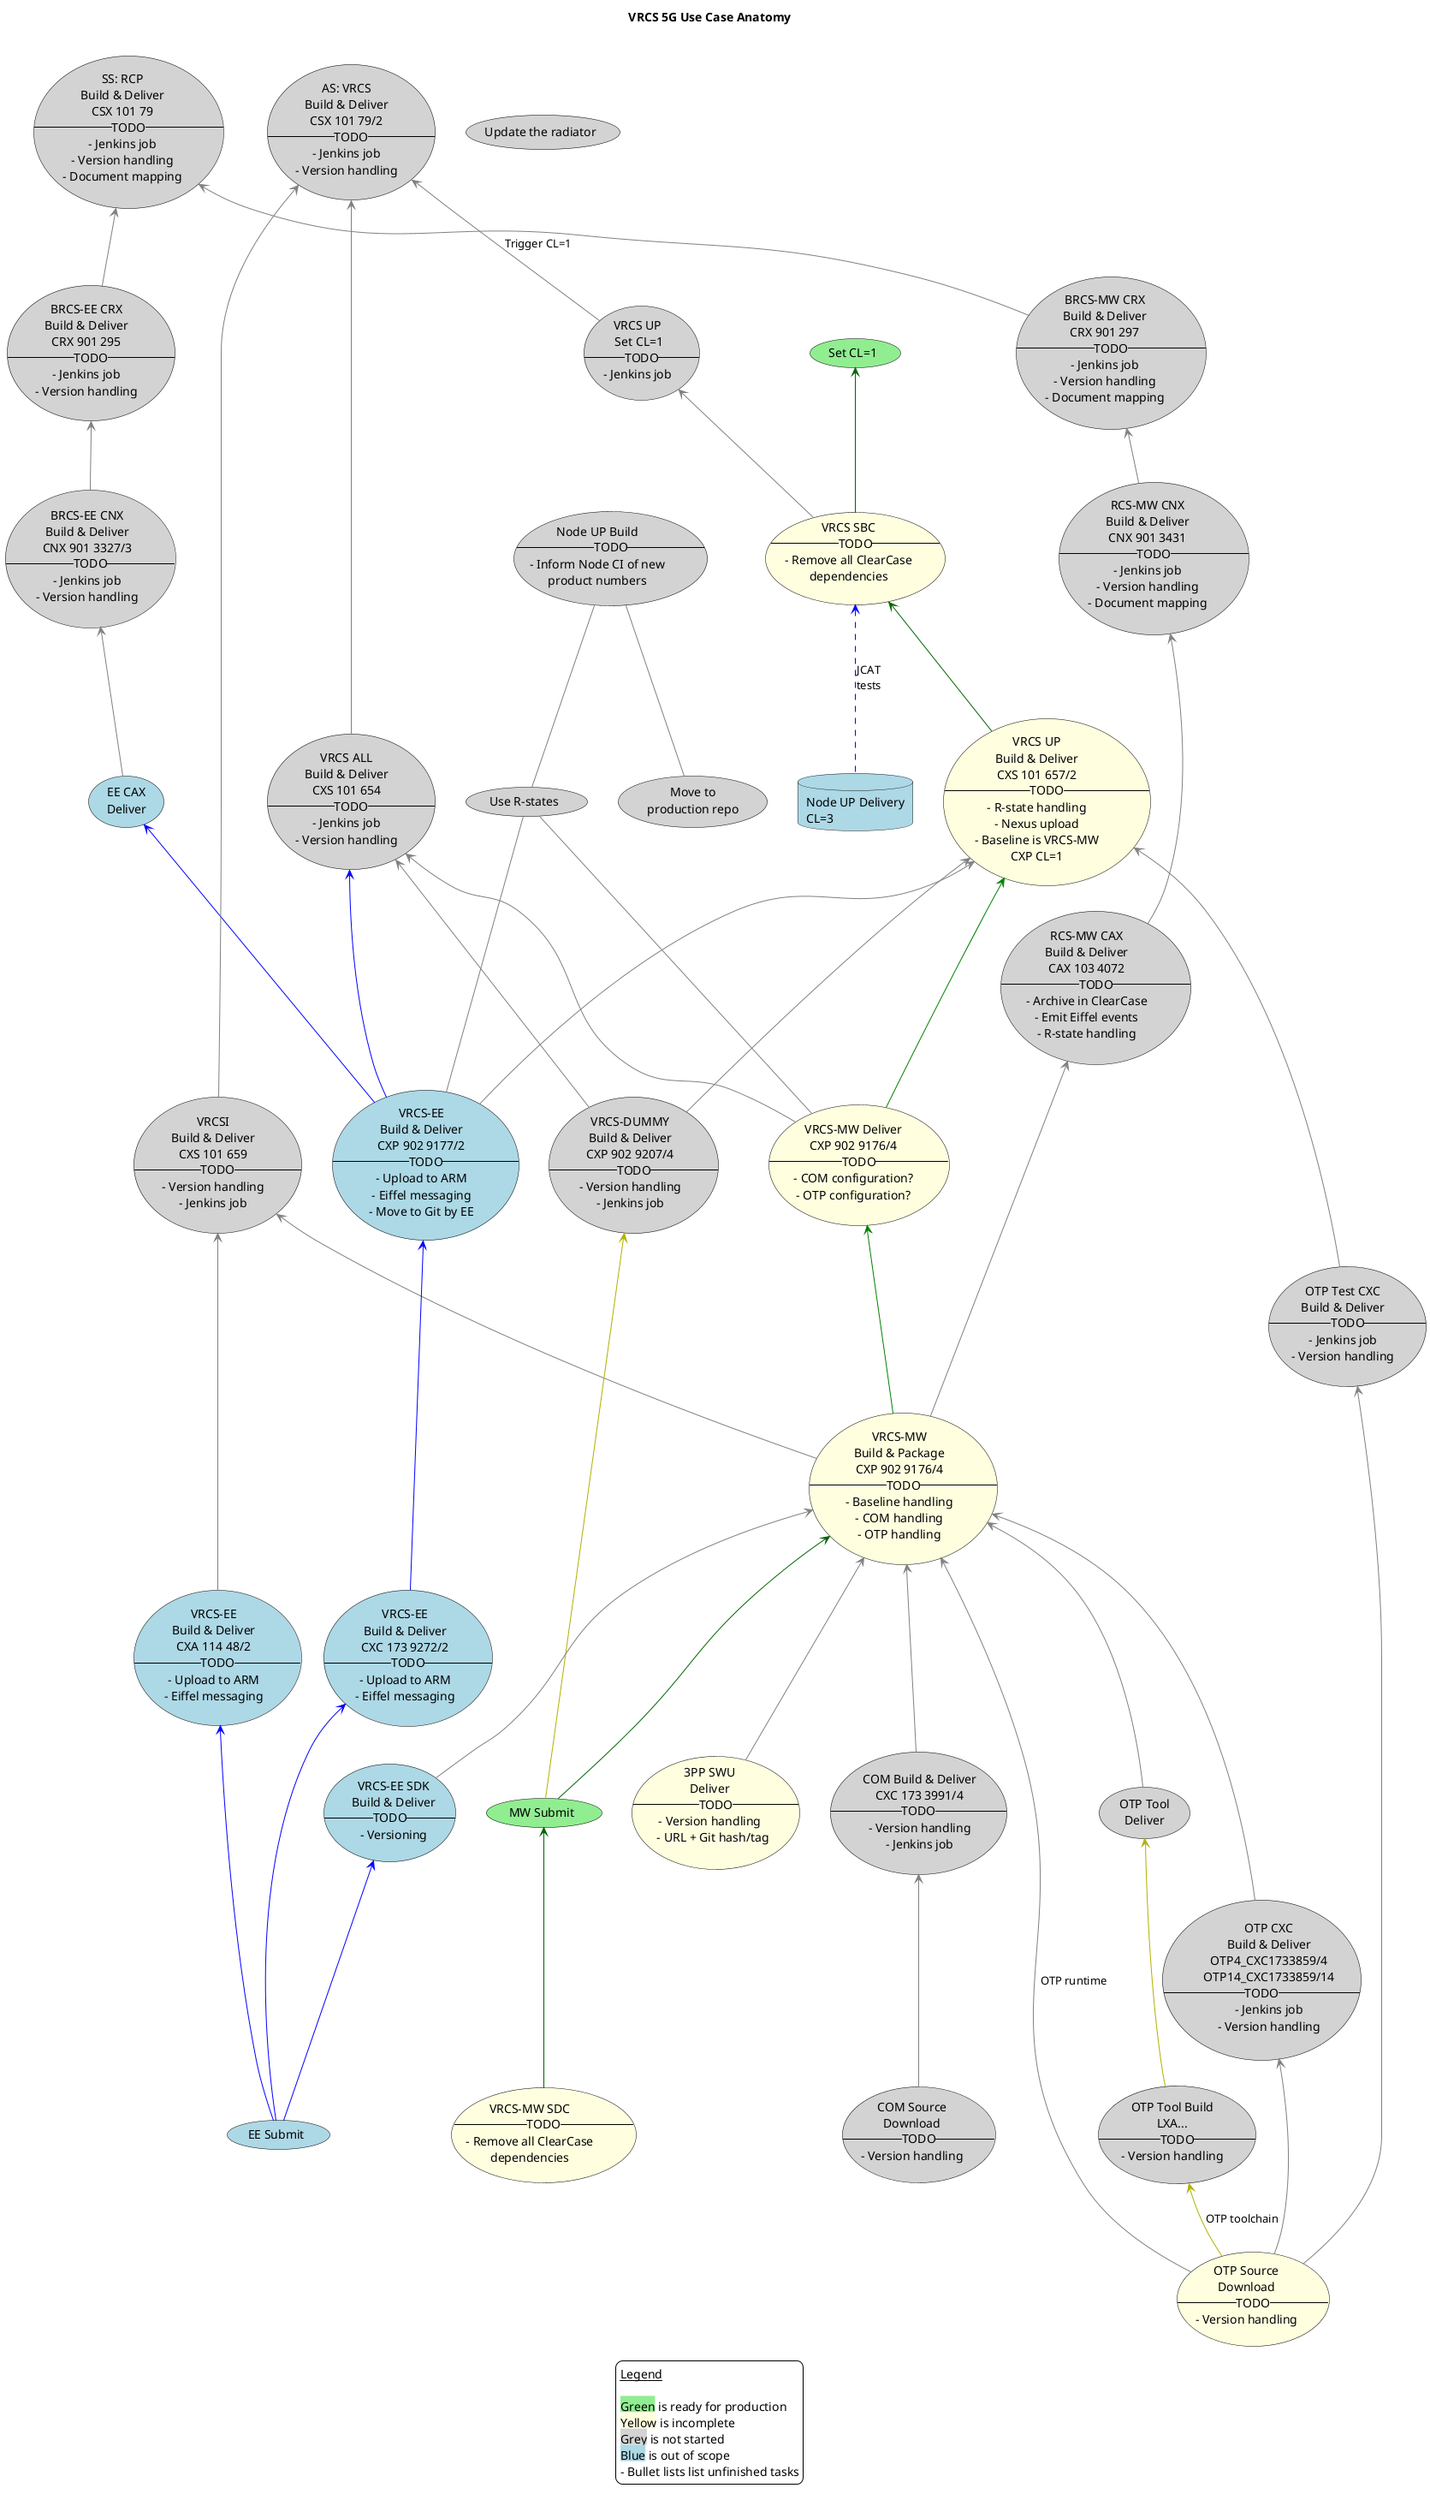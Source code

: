 @startuml

title VRCS 5G Use Case Anatomy\n

skinparam usecase {
    BackgroundColor lightgreen
    BorderColor     black
    ArrowColor      darkgreen
}

database nodeup as "Node UP Delivery\nCL=3" #lightblue

/'
 ' List of use cases. Remove the #lightyellow param when a use case
 ' is ready for production. Use light* colors for background.
 '
 ' Note: if all in dependencies for a use case are complete (green),
 ' but the use case itself is not ready for production (lightyellow), then there
 ' must be a TODO describing what is missing. A use case with any non-green
 ' "in" dependencies is always not ready for production.
 '/
(3PP SWU\nDeliver\n--TODO--\n- Version handling\n  - URL + Git hash/tag) as 3ppswudelivery #lightyellow
(AS: VRCS\nBuild & Deliver\nCSX 101 79/2\n--TODO--\n- Jenkins job\n- Version handling) as asvrcsbuild #lightgrey
(BRCS-EE CNX\nBuild & Deliver\nCNX 901 3327/3\n--TODO--\n- Jenkins job\n- Version handling) as brcseecnxbuild #lightgrey
(BRCS-EE CRX\nBuild & Deliver\nCRX 901 295\n--TODO--\n- Jenkins job\n- Version handling) as brcseecrxbuild #lightgrey
(BRCS-MW CRX\nBuild & Deliver\nCRX 901 297\n--TODO--\n- Jenkins job\n- Version handling\n- Document mapping) as brcsmwcrxbuild  #lightgrey
(COM Build & Deliver\nCXC 173 3991/4\n--TODO--\n- Version handling\n- Jenkins job) as combuild #lightgrey
(COM Source\nDownload\n--TODO--\n- Version handling) as comdownload     #lightgrey
(EE CAX\nDeliver)                                    as eecaxdelivery   #lightblue
(EE Submit)                                          as eesubmit        #lightblue
(MW Submit)                                          as mwsubmit
(Move to\nproduction repo)                           as productionrepo  #lightgrey
(Node UP Build\n--TODO--\n- Inform Node CI of new\nproduct numbers) as nodeupbuild #lightgrey
(OTP CXC\nBuild & Deliver\nOTP4_CXC1733859/4\nOTP14_CXC1733859/14\n--TODO--\n- Jenkins job\n- Version handling) as otpcxcbuild #lightgrey
(OTP Source\nDownload\n--TODO--\n- Version handling) as otpdownload     #lightyellow
(OTP Test CXC\nBuild & Deliver\n--TODO--\n- Jenkins job\n- Version handling) as otptestcxcbuild #lightgrey
(OTP Tool Build\nLXA...\n--TODO--\n- Version handling) as otptoolbuild  #lightgrey
(OTP Tool\nDeliver)                                  as otptooldelivery #lightgrey
(RCS-MW CAX\nBuild & Deliver\nCAX 103 4072\n--TODO--\n- Archive in ClearCase\n- Emit Eiffel events\n- R-state handling) as mwcaxdelivery #lightgrey
(RCS-MW CNX\nBuild & Deliver\nCNX 901 3431\n--TODO--\n- Jenkins job\n- Version handling\n- Document mapping) as rcsmwcnxbuild  #lightgrey
(SS: RCP\nBuild & Deliver\nCSX 101 79\n--TODO--\n- Jenkins job\n- Version handling\n- Document mapping) as ssrcpbuild #lightgrey
(Set CL=1)                                           as setcl1
(Update the radiator)                                as updateradiator  #lightgrey
(Use R-states)                                       as userstates      #lightgrey
(VRCS ALL\nBuild & Deliver\nCXS 101 654\n--TODO--\n- Jenkins job\n- Version handling) as vrcsallbuild #lightgrey
(VRCS SBC\n--TODO--\n- Remove all ClearCase\ndependencies) as vrcssbc   #lightyellow
(VRCS UP\nBuild & Deliver\nCXS 101 657/2\n--TODO--\n- R-state handling\n- Nexus upload\n- Baseline is VRCS-MW\nCXP CL=1) as vrcsupbuild #lightyellow
(VRCS UP\n Set CL=1\n--TODO--\n- Jenkins job)        as vrcsupsetcl1  #lightgrey
(VRCS-DUMMY\nBuild & Deliver\nCXP 902 9207/4\n--TODO--\n- Version handling\n- Jenkins job) as dummybuild #lightgrey
(VRCS-EE SDK\nBuild & Deliver\n--TODO--\n- Versioning) as vrcseesdkbuild #lightblue
(VRCS-EE\nBuild & Deliver\nCXA 114 48/2\n--TODO--\n- Upload to ARM\n- Eiffel messaging) as vrcseecxabuild #lightblue
(VRCS-EE\nBuild & Deliver\nCXC 173 9272/2\n--TODO--\n- Upload to ARM\n- Eiffel messaging) as vrcseecxcbuild #lightblue
(VRCS-EE\nBuild & Deliver\nCXP 902 9177/2\n--TODO--\n- Upload to ARM\n- Eiffel messaging\n- Move to Git by EE) as vrcseecxpbuild #lightblue
(VRCS-MW Deliver\nCXP 902 9176/4\n--TODO--\n- COM configuration?\n- OTP configuration?) as mwdelivery #lightyellow
(VRCS-MW\nBuild & Package\nCXP 902 9176/4\n--TODO--\n- Baseline handling\n- COM handling\n- OTP handling) as mwbuild #lightyellow
(VRCS-MW SDC\n--TODO--\n- Remove all ClearCase\ndependencies) as vrcssdc #lightyellow
(VRCSI\nBuild & Deliver\nCXS 101 659\n--TODO--\n- Version handling\n- Jenkins job) as vrcsibuild #lightgrey

skinparam mwsdc {
   BorderColor red
}

/'
 ' Use case dependencies
 ' Use green, b0b000, and blue for arrow colors, not "light*"
 '/
3ppswudelivery  -up-> mwbuild         #grey
brcseecnxbuild  -up-> brcseecrxbuild  #grey
brcseecrxbuild  -up-> ssrcpbuild      #grey
brcsmwcrxbuild  -up-> ssrcpbuild      #grey
combuild        -up-> mwbuild         #grey
comdownload     -up-> combuild        #grey
dummybuild      -up-> vrcsallbuild    #grey
dummybuild      -up-> vrcsupbuild     #grey
eecaxdelivery   -up-> brcseecnxbuild  #grey
eesubmit        -up-> vrcseecxabuild  #blue
eesubmit        -up-> vrcseecxcbuild  #blue
eesubmit        -up-> vrcseesdkbuild  #blue
mwbuild         -up-> mwcaxdelivery   #grey
mwbuild         -up-> mwdelivery      #green
mwbuild         -up-> vrcsibuild      #grey
mwcaxdelivery   -up-> rcsmwcnxbuild   #grey
mwdelivery      -up-  userstates      #grey
mwdelivery      -up-> vrcsallbuild    #grey
mwdelivery      -up-> vrcsupbuild     #green
mwsubmit        -up-> dummybuild      #b0b000
mwsubmit        -up-> mwbuild
nodeup          .up.> vrcssbc         #blue : JCAT\ntests
otpcxcbuild     -up-> mwbuild         #grey
otpdownload     -up-> mwbuild         #grey : OTP runtime
otpdownload     -up-> otpcxcbuild     #grey
otpdownload     -up-> otptestcxcbuild #grey
otpdownload     -up-> otptoolbuild    #b0b000 : OTP toolchain
otptestcxcbuild -up-> vrcsupbuild     #grey
otptoolbuild    -up-> otptooldelivery #b0b000
otptooldelivery -up-> mwbuild         #grey
productionrepo  -up-  nodeupbuild     #grey
rcsmwcnxbuild   -up-> brcsmwcrxbuild  #grey
userstates      -up-  nodeupbuild     #grey
vrcsallbuild    -up-> asvrcsbuild     #grey
vrcseecxabuild  -up-> vrcsibuild      #grey
vrcseecxcbuild  -up-> vrcseecxpbuild  #blue
vrcseecxpbuild  -up-  userstates      #grey
vrcseecxpbuild  -up-> eecaxdelivery   #blue
vrcseecxpbuild  -up-> vrcsallbuild    #blue
vrcseecxpbuild  -up-> vrcsupbuild     #grey
vrcseesdkbuild  -up-> mwbuild         #grey
vrcsibuild      -up-> asvrcsbuild     #grey
vrcssbc         -up-> setcl1
vrcssdc         -up-> mwsubmit
vrcsupbuild     -up-> vrcssbc
vrcssbc         -up-> vrcsupsetcl1    #grey
vrcsupsetcl1    -up-> asvrcsbuild     #grey : Trigger CL=1

/'
 ' Legend
 '/
skinparam legendBackgroundColor white
legend
__Legend__

<back:lightgreen>Green</back> is ready for production
<back:lightyellow>Yellow</back> is incomplete
<back:lightgrey>Grey</back> is not started
<back:lightblue>Blue</back> is out of scope
- Bullet lists list unfinished tasks
end legend
@enduml
